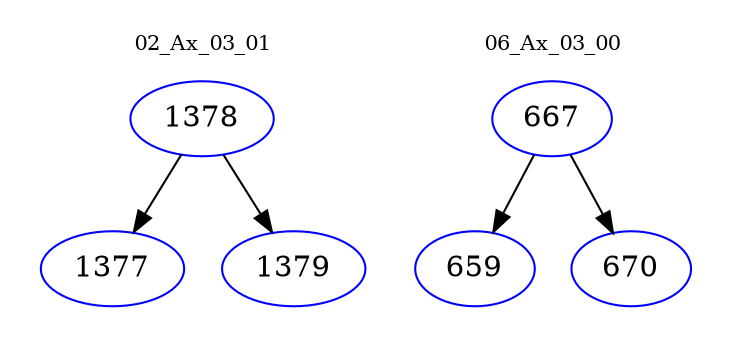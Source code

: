 digraph{
subgraph cluster_0 {
color = white
label = "02_Ax_03_01";
fontsize=10;
T0_1378 [label="1378", color="blue"]
T0_1378 -> T0_1377 [color="black"]
T0_1377 [label="1377", color="blue"]
T0_1378 -> T0_1379 [color="black"]
T0_1379 [label="1379", color="blue"]
}
subgraph cluster_1 {
color = white
label = "06_Ax_03_00";
fontsize=10;
T1_667 [label="667", color="blue"]
T1_667 -> T1_659 [color="black"]
T1_659 [label="659", color="blue"]
T1_667 -> T1_670 [color="black"]
T1_670 [label="670", color="blue"]
}
}
